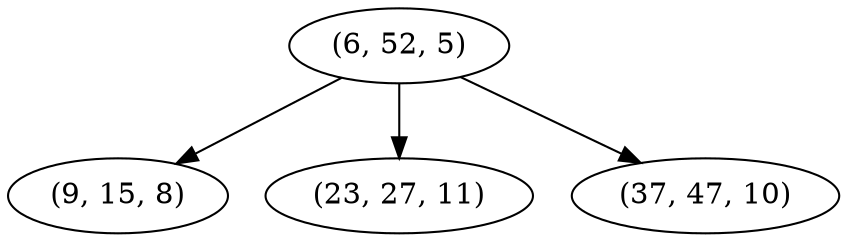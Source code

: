 digraph tree {
    "(6, 52, 5)";
    "(9, 15, 8)";
    "(23, 27, 11)";
    "(37, 47, 10)";
    "(6, 52, 5)" -> "(9, 15, 8)";
    "(6, 52, 5)" -> "(23, 27, 11)";
    "(6, 52, 5)" -> "(37, 47, 10)";
}
